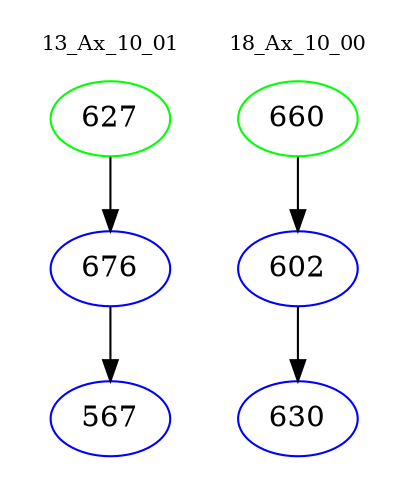 digraph{
subgraph cluster_0 {
color = white
label = "13_Ax_10_01";
fontsize=10;
T0_627 [label="627", color="green"]
T0_627 -> T0_676 [color="black"]
T0_676 [label="676", color="blue"]
T0_676 -> T0_567 [color="black"]
T0_567 [label="567", color="blue"]
}
subgraph cluster_1 {
color = white
label = "18_Ax_10_00";
fontsize=10;
T1_660 [label="660", color="green"]
T1_660 -> T1_602 [color="black"]
T1_602 [label="602", color="blue"]
T1_602 -> T1_630 [color="black"]
T1_630 [label="630", color="blue"]
}
}

